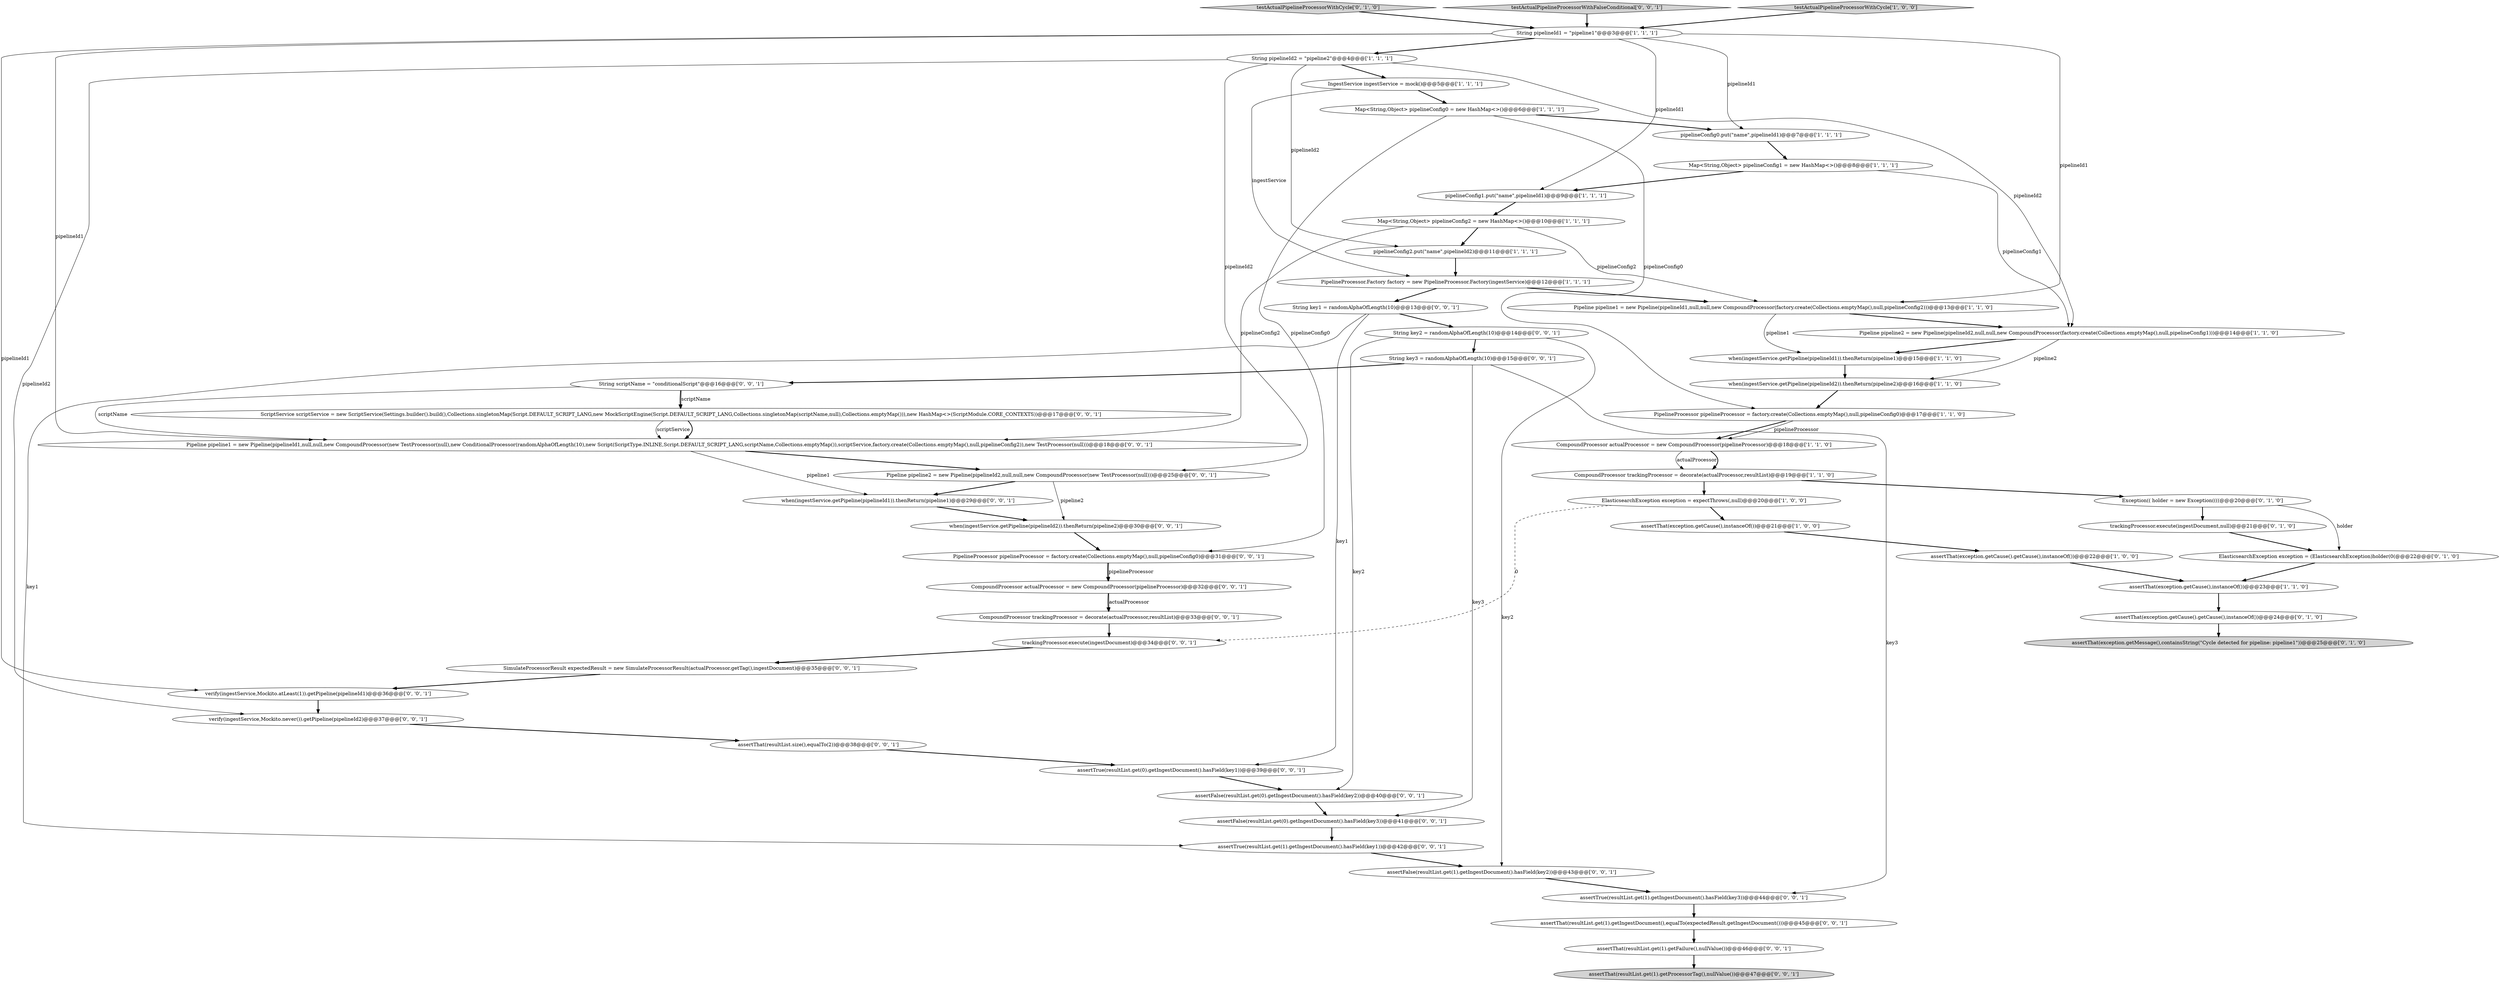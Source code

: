 digraph {
46 [style = filled, label = "assertTrue(resultList.get(1).getIngestDocument().hasField(key3))@@@44@@@['0', '0', '1']", fillcolor = white, shape = ellipse image = "AAA0AAABBB3BBB"];
35 [style = filled, label = "SimulateProcessorResult expectedResult = new SimulateProcessorResult(actualProcessor.getTag(),ingestDocument)@@@35@@@['0', '0', '1']", fillcolor = white, shape = ellipse image = "AAA0AAABBB3BBB"];
49 [style = filled, label = "assertThat(resultList.size(),equalTo(2))@@@38@@@['0', '0', '1']", fillcolor = white, shape = ellipse image = "AAA0AAABBB3BBB"];
45 [style = filled, label = "assertThat(resultList.get(1).getIngestDocument(),equalTo(expectedResult.getIngestDocument()))@@@45@@@['0', '0', '1']", fillcolor = white, shape = ellipse image = "AAA0AAABBB3BBB"];
4 [style = filled, label = "Map<String,Object> pipelineConfig0 = new HashMap<>()@@@6@@@['1', '1', '1']", fillcolor = white, shape = ellipse image = "AAA0AAABBB1BBB"];
41 [style = filled, label = "CompoundProcessor actualProcessor = new CompoundProcessor(pipelineProcessor)@@@32@@@['0', '0', '1']", fillcolor = white, shape = ellipse image = "AAA0AAABBB3BBB"];
11 [style = filled, label = "PipelineProcessor pipelineProcessor = factory.create(Collections.emptyMap(),null,pipelineConfig0)@@@17@@@['1', '1', '0']", fillcolor = white, shape = ellipse image = "AAA0AAABBB1BBB"];
8 [style = filled, label = "Map<String,Object> pipelineConfig1 = new HashMap<>()@@@8@@@['1', '1', '1']", fillcolor = white, shape = ellipse image = "AAA0AAABBB1BBB"];
54 [style = filled, label = "String key1 = randomAlphaOfLength(10)@@@13@@@['0', '0', '1']", fillcolor = white, shape = ellipse image = "AAA0AAABBB3BBB"];
50 [style = filled, label = "assertFalse(resultList.get(0).getIngestDocument().hasField(key3))@@@41@@@['0', '0', '1']", fillcolor = white, shape = ellipse image = "AAA0AAABBB3BBB"];
26 [style = filled, label = "testActualPipelineProcessorWithCycle['0', '1', '0']", fillcolor = lightgray, shape = diamond image = "AAA0AAABBB2BBB"];
47 [style = filled, label = "trackingProcessor.execute(ingestDocument)@@@34@@@['0', '0', '1']", fillcolor = white, shape = ellipse image = "AAA0AAABBB3BBB"];
53 [style = filled, label = "assertFalse(resultList.get(1).getIngestDocument().hasField(key2))@@@43@@@['0', '0', '1']", fillcolor = white, shape = ellipse image = "AAA0AAABBB3BBB"];
34 [style = filled, label = "Pipeline pipeline1 = new Pipeline(pipelineId1,null,null,new CompoundProcessor(new TestProcessor(null),new ConditionalProcessor(randomAlphaOfLength(10),new Script(ScriptType.INLINE,Script.DEFAULT_SCRIPT_LANG,scriptName,Collections.emptyMap()),scriptService,factory.create(Collections.emptyMap(),null,pipelineConfig2)),new TestProcessor(null)))@@@18@@@['0', '0', '1']", fillcolor = white, shape = ellipse image = "AAA0AAABBB3BBB"];
18 [style = filled, label = "Pipeline pipeline1 = new Pipeline(pipelineId1,null,null,new CompoundProcessor(factory.create(Collections.emptyMap(),null,pipelineConfig2)))@@@13@@@['1', '1', '0']", fillcolor = white, shape = ellipse image = "AAA0AAABBB1BBB"];
25 [style = filled, label = "ElasticsearchException exception = (ElasticsearchException)holder(0(@@@22@@@['0', '1', '0']", fillcolor = white, shape = ellipse image = "AAA1AAABBB2BBB"];
31 [style = filled, label = "assertTrue(resultList.get(1).getIngestDocument().hasField(key1))@@@42@@@['0', '0', '1']", fillcolor = white, shape = ellipse image = "AAA0AAABBB3BBB"];
37 [style = filled, label = "when(ingestService.getPipeline(pipelineId1)).thenReturn(pipeline1)@@@29@@@['0', '0', '1']", fillcolor = white, shape = ellipse image = "AAA0AAABBB3BBB"];
6 [style = filled, label = "pipelineConfig1.put(\"name\",pipelineId1)@@@9@@@['1', '1', '1']", fillcolor = white, shape = ellipse image = "AAA0AAABBB1BBB"];
38 [style = filled, label = "when(ingestService.getPipeline(pipelineId2)).thenReturn(pipeline2)@@@30@@@['0', '0', '1']", fillcolor = white, shape = ellipse image = "AAA0AAABBB3BBB"];
5 [style = filled, label = "pipelineConfig2.put(\"name\",pipelineId2)@@@11@@@['1', '1', '1']", fillcolor = white, shape = ellipse image = "AAA0AAABBB1BBB"];
51 [style = filled, label = "PipelineProcessor pipelineProcessor = factory.create(Collections.emptyMap(),null,pipelineConfig0)@@@31@@@['0', '0', '1']", fillcolor = white, shape = ellipse image = "AAA0AAABBB3BBB"];
14 [style = filled, label = "Map<String,Object> pipelineConfig2 = new HashMap<>()@@@10@@@['1', '1', '1']", fillcolor = white, shape = ellipse image = "AAA0AAABBB1BBB"];
33 [style = filled, label = "assertThat(resultList.get(1).getFailure(),nullValue())@@@46@@@['0', '0', '1']", fillcolor = white, shape = ellipse image = "AAA0AAABBB3BBB"];
30 [style = filled, label = "testActualPipelineProcessorWithFalseConditional['0', '0', '1']", fillcolor = lightgray, shape = diamond image = "AAA0AAABBB3BBB"];
3 [style = filled, label = "when(ingestService.getPipeline(pipelineId1)).thenReturn(pipeline1)@@@15@@@['1', '1', '0']", fillcolor = white, shape = ellipse image = "AAA0AAABBB1BBB"];
22 [style = filled, label = "Exception(( holder = new Exception((((@@@20@@@['0', '1', '0']", fillcolor = white, shape = ellipse image = "AAA0AAABBB2BBB"];
13 [style = filled, label = "assertThat(exception.getCause().getCause(),instanceOf())@@@22@@@['1', '0', '0']", fillcolor = white, shape = ellipse image = "AAA0AAABBB1BBB"];
17 [style = filled, label = "testActualPipelineProcessorWithCycle['1', '0', '0']", fillcolor = lightgray, shape = diamond image = "AAA0AAABBB1BBB"];
39 [style = filled, label = "assertThat(resultList.get(1).getProcessorTag(),nullValue())@@@47@@@['0', '0', '1']", fillcolor = lightgray, shape = ellipse image = "AAA0AAABBB3BBB"];
0 [style = filled, label = "String pipelineId1 = \"pipeline1\"@@@3@@@['1', '1', '1']", fillcolor = white, shape = ellipse image = "AAA0AAABBB1BBB"];
16 [style = filled, label = "CompoundProcessor actualProcessor = new CompoundProcessor(pipelineProcessor)@@@18@@@['1', '1', '0']", fillcolor = white, shape = ellipse image = "AAA0AAABBB1BBB"];
23 [style = filled, label = "assertThat(exception.getMessage(),containsString(\"Cycle detected for pipeline: pipeline1\"))@@@25@@@['0', '1', '0']", fillcolor = lightgray, shape = ellipse image = "AAA0AAABBB2BBB"];
10 [style = filled, label = "CompoundProcessor trackingProcessor = decorate(actualProcessor,resultList)@@@19@@@['1', '1', '0']", fillcolor = white, shape = ellipse image = "AAA0AAABBB1BBB"];
48 [style = filled, label = "verify(ingestService,Mockito.never()).getPipeline(pipelineId2)@@@37@@@['0', '0', '1']", fillcolor = white, shape = ellipse image = "AAA0AAABBB3BBB"];
1 [style = filled, label = "IngestService ingestService = mock()@@@5@@@['1', '1', '1']", fillcolor = white, shape = ellipse image = "AAA0AAABBB1BBB"];
42 [style = filled, label = "String scriptName = \"conditionalScript\"@@@16@@@['0', '0', '1']", fillcolor = white, shape = ellipse image = "AAA0AAABBB3BBB"];
7 [style = filled, label = "pipelineConfig0.put(\"name\",pipelineId1)@@@7@@@['1', '1', '1']", fillcolor = white, shape = ellipse image = "AAA0AAABBB1BBB"];
9 [style = filled, label = "assertThat(exception.getCause(),instanceOf())@@@21@@@['1', '0', '0']", fillcolor = white, shape = ellipse image = "AAA0AAABBB1BBB"];
28 [style = filled, label = "String key2 = randomAlphaOfLength(10)@@@14@@@['0', '0', '1']", fillcolor = white, shape = ellipse image = "AAA0AAABBB3BBB"];
20 [style = filled, label = "String pipelineId2 = \"pipeline2\"@@@4@@@['1', '1', '1']", fillcolor = white, shape = ellipse image = "AAA0AAABBB1BBB"];
12 [style = filled, label = "assertThat(exception.getCause(),instanceOf())@@@23@@@['1', '1', '0']", fillcolor = white, shape = ellipse image = "AAA0AAABBB1BBB"];
32 [style = filled, label = "Pipeline pipeline2 = new Pipeline(pipelineId2,null,null,new CompoundProcessor(new TestProcessor(null)))@@@25@@@['0', '0', '1']", fillcolor = white, shape = ellipse image = "AAA0AAABBB3BBB"];
40 [style = filled, label = "CompoundProcessor trackingProcessor = decorate(actualProcessor,resultList)@@@33@@@['0', '0', '1']", fillcolor = white, shape = ellipse image = "AAA0AAABBB3BBB"];
52 [style = filled, label = "String key3 = randomAlphaOfLength(10)@@@15@@@['0', '0', '1']", fillcolor = white, shape = ellipse image = "AAA0AAABBB3BBB"];
24 [style = filled, label = "assertThat(exception.getCause().getCause(),instanceOf())@@@24@@@['0', '1', '0']", fillcolor = white, shape = ellipse image = "AAA0AAABBB2BBB"];
21 [style = filled, label = "ElasticsearchException exception = expectThrows(,null)@@@20@@@['1', '0', '0']", fillcolor = white, shape = ellipse image = "AAA0AAABBB1BBB"];
19 [style = filled, label = "when(ingestService.getPipeline(pipelineId2)).thenReturn(pipeline2)@@@16@@@['1', '1', '0']", fillcolor = white, shape = ellipse image = "AAA0AAABBB1BBB"];
43 [style = filled, label = "assertFalse(resultList.get(0).getIngestDocument().hasField(key2))@@@40@@@['0', '0', '1']", fillcolor = white, shape = ellipse image = "AAA0AAABBB3BBB"];
2 [style = filled, label = "Pipeline pipeline2 = new Pipeline(pipelineId2,null,null,new CompoundProcessor(factory.create(Collections.emptyMap(),null,pipelineConfig1)))@@@14@@@['1', '1', '0']", fillcolor = white, shape = ellipse image = "AAA0AAABBB1BBB"];
15 [style = filled, label = "PipelineProcessor.Factory factory = new PipelineProcessor.Factory(ingestService)@@@12@@@['1', '1', '1']", fillcolor = white, shape = ellipse image = "AAA0AAABBB1BBB"];
29 [style = filled, label = "assertTrue(resultList.get(0).getIngestDocument().hasField(key1))@@@39@@@['0', '0', '1']", fillcolor = white, shape = ellipse image = "AAA0AAABBB3BBB"];
27 [style = filled, label = "trackingProcessor.execute(ingestDocument,null)@@@21@@@['0', '1', '0']", fillcolor = white, shape = ellipse image = "AAA1AAABBB2BBB"];
44 [style = filled, label = "ScriptService scriptService = new ScriptService(Settings.builder().build(),Collections.singletonMap(Script.DEFAULT_SCRIPT_LANG,new MockScriptEngine(Script.DEFAULT_SCRIPT_LANG,Collections.singletonMap(scriptName,null),Collections.emptyMap())),new HashMap<>(ScriptModule.CORE_CONTEXTS))@@@17@@@['0', '0', '1']", fillcolor = white, shape = ellipse image = "AAA0AAABBB3BBB"];
36 [style = filled, label = "verify(ingestService,Mockito.atLeast(1)).getPipeline(pipelineId1)@@@36@@@['0', '0', '1']", fillcolor = white, shape = ellipse image = "AAA0AAABBB3BBB"];
54->31 [style = solid, label="key1"];
10->21 [style = bold, label=""];
45->33 [style = bold, label=""];
0->7 [style = solid, label="pipelineId1"];
34->37 [style = solid, label="pipeline1"];
14->18 [style = solid, label="pipelineConfig2"];
32->37 [style = bold, label=""];
11->16 [style = bold, label=""];
0->36 [style = solid, label="pipelineId1"];
15->54 [style = bold, label=""];
25->12 [style = bold, label=""];
12->24 [style = bold, label=""];
20->1 [style = bold, label=""];
0->20 [style = bold, label=""];
13->12 [style = bold, label=""];
44->34 [style = bold, label=""];
0->34 [style = solid, label="pipelineId1"];
41->40 [style = solid, label="actualProcessor"];
21->47 [style = dashed, label="0"];
8->2 [style = solid, label="pipelineConfig1"];
51->41 [style = solid, label="pipelineProcessor"];
28->43 [style = solid, label="key2"];
54->29 [style = solid, label="key1"];
42->44 [style = bold, label=""];
4->51 [style = solid, label="pipelineConfig0"];
14->5 [style = bold, label=""];
2->19 [style = solid, label="pipeline2"];
41->40 [style = bold, label=""];
40->47 [style = bold, label=""];
22->25 [style = solid, label="holder"];
27->25 [style = bold, label=""];
20->48 [style = solid, label="pipelineId2"];
43->50 [style = bold, label=""];
16->10 [style = solid, label="actualProcessor"];
50->31 [style = bold, label=""];
0->18 [style = solid, label="pipelineId1"];
2->3 [style = bold, label=""];
46->45 [style = bold, label=""];
37->38 [style = bold, label=""];
6->14 [style = bold, label=""];
19->11 [style = bold, label=""];
52->50 [style = solid, label="key3"];
54->28 [style = bold, label=""];
35->36 [style = bold, label=""];
49->29 [style = bold, label=""];
1->4 [style = bold, label=""];
44->34 [style = solid, label="scriptService"];
42->34 [style = solid, label="scriptName"];
38->51 [style = bold, label=""];
20->32 [style = solid, label="pipelineId2"];
53->46 [style = bold, label=""];
7->8 [style = bold, label=""];
4->7 [style = bold, label=""];
15->18 [style = bold, label=""];
20->2 [style = solid, label="pipelineId2"];
28->52 [style = bold, label=""];
8->6 [style = bold, label=""];
47->35 [style = bold, label=""];
16->10 [style = bold, label=""];
32->38 [style = solid, label="pipeline2"];
10->22 [style = bold, label=""];
3->19 [style = bold, label=""];
30->0 [style = bold, label=""];
51->41 [style = bold, label=""];
11->16 [style = solid, label="pipelineProcessor"];
0->6 [style = solid, label="pipelineId1"];
21->9 [style = bold, label=""];
1->15 [style = solid, label="ingestService"];
36->48 [style = bold, label=""];
28->53 [style = solid, label="key2"];
17->0 [style = bold, label=""];
31->53 [style = bold, label=""];
52->42 [style = bold, label=""];
48->49 [style = bold, label=""];
18->2 [style = bold, label=""];
24->23 [style = bold, label=""];
22->27 [style = bold, label=""];
9->13 [style = bold, label=""];
4->11 [style = solid, label="pipelineConfig0"];
34->32 [style = bold, label=""];
14->34 [style = solid, label="pipelineConfig2"];
42->44 [style = solid, label="scriptName"];
29->43 [style = bold, label=""];
20->5 [style = solid, label="pipelineId2"];
33->39 [style = bold, label=""];
18->3 [style = solid, label="pipeline1"];
26->0 [style = bold, label=""];
5->15 [style = bold, label=""];
52->46 [style = solid, label="key3"];
}
